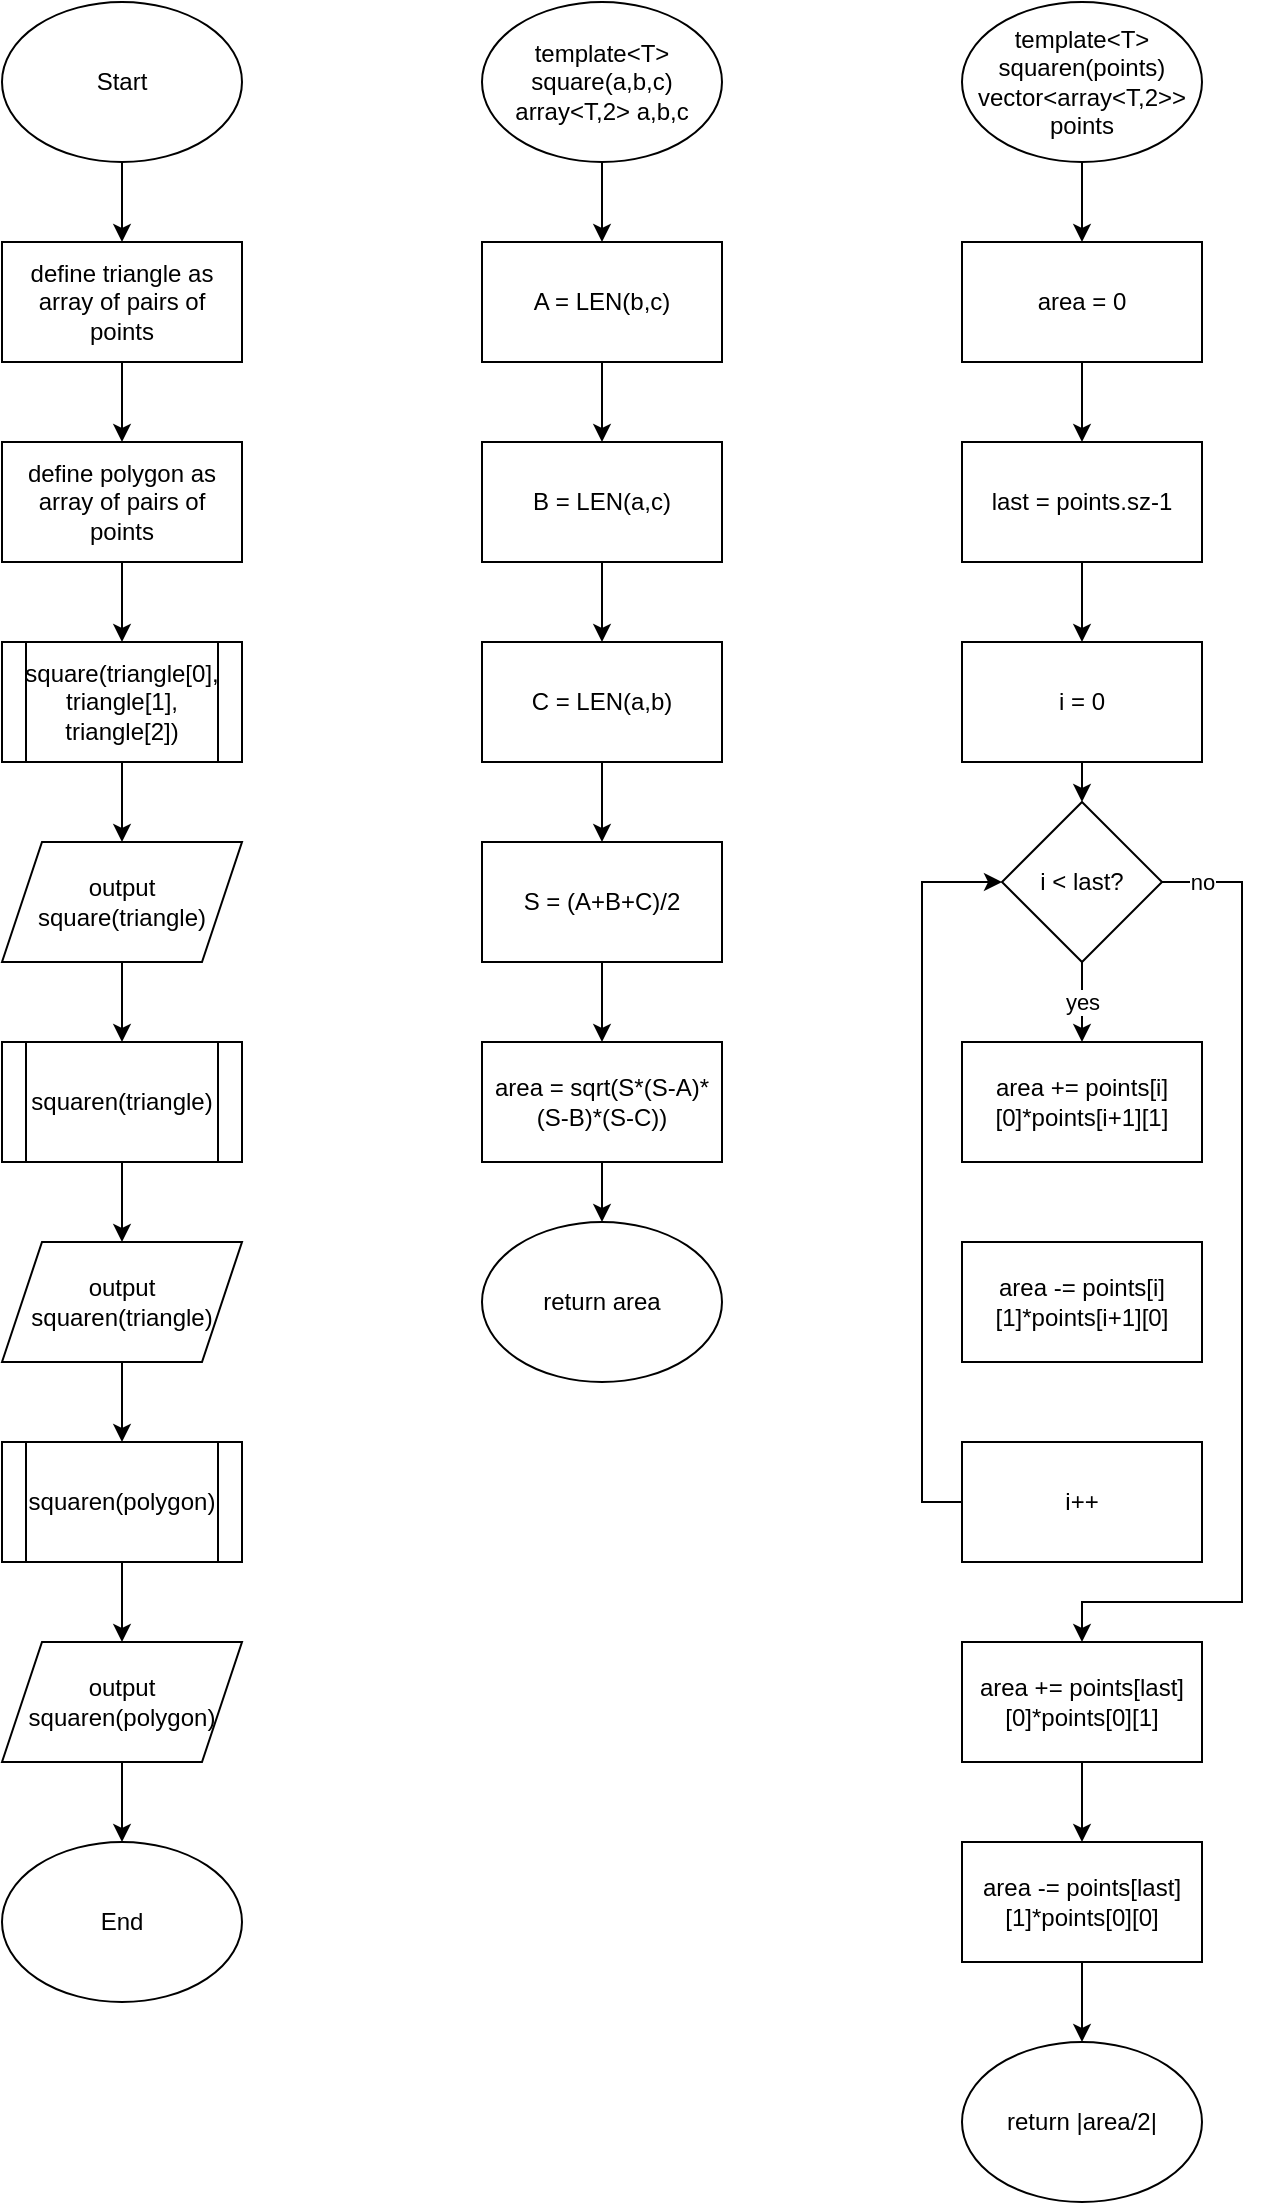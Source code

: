 <mxfile version="24.8.6">
  <diagram name="Page-1" id="joVgT1xqafqHVR1AgEgJ">
    <mxGraphModel dx="1434" dy="778" grid="1" gridSize="10" guides="1" tooltips="1" connect="1" arrows="1" fold="1" page="1" pageScale="1" pageWidth="2000" pageHeight="2000" math="0" shadow="0">
      <root>
        <mxCell id="0" />
        <mxCell id="1" parent="0" />
        <mxCell id="vu1Uphu3eMfgY4qjYL7m-6" style="edgeStyle=orthogonalEdgeStyle;rounded=0;orthogonalLoop=1;jettySize=auto;html=1;exitX=0.5;exitY=1;exitDx=0;exitDy=0;entryX=0.5;entryY=0;entryDx=0;entryDy=0;" edge="1" parent="1" source="vu1Uphu3eMfgY4qjYL7m-1" target="vu1Uphu3eMfgY4qjYL7m-5">
          <mxGeometry relative="1" as="geometry" />
        </mxCell>
        <mxCell id="vu1Uphu3eMfgY4qjYL7m-1" value="&lt;div&gt;Start&lt;/div&gt;" style="ellipse;whiteSpace=wrap;html=1;" vertex="1" parent="1">
          <mxGeometry width="120" height="80" as="geometry" />
        </mxCell>
        <mxCell id="vu1Uphu3eMfgY4qjYL7m-9" style="edgeStyle=orthogonalEdgeStyle;rounded=0;orthogonalLoop=1;jettySize=auto;html=1;exitX=0.5;exitY=1;exitDx=0;exitDy=0;entryX=0.5;entryY=0;entryDx=0;entryDy=0;" edge="1" parent="1" source="vu1Uphu3eMfgY4qjYL7m-3" target="vu1Uphu3eMfgY4qjYL7m-8">
          <mxGeometry relative="1" as="geometry" />
        </mxCell>
        <mxCell id="vu1Uphu3eMfgY4qjYL7m-3" value="define polygon as array of pairs of points" style="rounded=0;whiteSpace=wrap;html=1;" vertex="1" parent="1">
          <mxGeometry y="220" width="120" height="60" as="geometry" />
        </mxCell>
        <mxCell id="vu1Uphu3eMfgY4qjYL7m-7" style="edgeStyle=orthogonalEdgeStyle;rounded=0;orthogonalLoop=1;jettySize=auto;html=1;exitX=0.5;exitY=1;exitDx=0;exitDy=0;entryX=0.5;entryY=0;entryDx=0;entryDy=0;" edge="1" parent="1" source="vu1Uphu3eMfgY4qjYL7m-5" target="vu1Uphu3eMfgY4qjYL7m-3">
          <mxGeometry relative="1" as="geometry" />
        </mxCell>
        <mxCell id="vu1Uphu3eMfgY4qjYL7m-5" value="define triangle as array of pairs of points" style="rounded=0;whiteSpace=wrap;html=1;" vertex="1" parent="1">
          <mxGeometry y="120" width="120" height="60" as="geometry" />
        </mxCell>
        <mxCell id="vu1Uphu3eMfgY4qjYL7m-11" style="edgeStyle=orthogonalEdgeStyle;rounded=0;orthogonalLoop=1;jettySize=auto;html=1;exitX=0.5;exitY=1;exitDx=0;exitDy=0;entryX=0.5;entryY=0;entryDx=0;entryDy=0;" edge="1" parent="1" source="vu1Uphu3eMfgY4qjYL7m-8" target="vu1Uphu3eMfgY4qjYL7m-10">
          <mxGeometry relative="1" as="geometry" />
        </mxCell>
        <mxCell id="vu1Uphu3eMfgY4qjYL7m-8" value="&lt;div&gt;square(triangle[0], triangle[1], triangle[2])&lt;/div&gt;" style="shape=process;whiteSpace=wrap;html=1;backgroundOutline=1;" vertex="1" parent="1">
          <mxGeometry y="320" width="120" height="60" as="geometry" />
        </mxCell>
        <mxCell id="vu1Uphu3eMfgY4qjYL7m-13" style="edgeStyle=orthogonalEdgeStyle;rounded=0;orthogonalLoop=1;jettySize=auto;html=1;exitX=0.5;exitY=1;exitDx=0;exitDy=0;entryX=0.5;entryY=0;entryDx=0;entryDy=0;" edge="1" parent="1" source="vu1Uphu3eMfgY4qjYL7m-10" target="vu1Uphu3eMfgY4qjYL7m-12">
          <mxGeometry relative="1" as="geometry" />
        </mxCell>
        <mxCell id="vu1Uphu3eMfgY4qjYL7m-10" value="output square(triangle)" style="shape=parallelogram;perimeter=parallelogramPerimeter;whiteSpace=wrap;html=1;fixedSize=1;" vertex="1" parent="1">
          <mxGeometry y="420" width="120" height="60" as="geometry" />
        </mxCell>
        <mxCell id="vu1Uphu3eMfgY4qjYL7m-15" style="edgeStyle=orthogonalEdgeStyle;rounded=0;orthogonalLoop=1;jettySize=auto;html=1;exitX=0.5;exitY=1;exitDx=0;exitDy=0;entryX=0.5;entryY=0;entryDx=0;entryDy=0;" edge="1" parent="1" source="vu1Uphu3eMfgY4qjYL7m-12" target="vu1Uphu3eMfgY4qjYL7m-14">
          <mxGeometry relative="1" as="geometry" />
        </mxCell>
        <mxCell id="vu1Uphu3eMfgY4qjYL7m-12" value="squaren(triangle)" style="shape=process;whiteSpace=wrap;html=1;backgroundOutline=1;" vertex="1" parent="1">
          <mxGeometry y="520" width="120" height="60" as="geometry" />
        </mxCell>
        <mxCell id="vu1Uphu3eMfgY4qjYL7m-17" style="edgeStyle=orthogonalEdgeStyle;rounded=0;orthogonalLoop=1;jettySize=auto;html=1;exitX=0.5;exitY=1;exitDx=0;exitDy=0;entryX=0.5;entryY=0;entryDx=0;entryDy=0;" edge="1" parent="1" source="vu1Uphu3eMfgY4qjYL7m-14" target="vu1Uphu3eMfgY4qjYL7m-16">
          <mxGeometry relative="1" as="geometry" />
        </mxCell>
        <mxCell id="vu1Uphu3eMfgY4qjYL7m-14" value="output squaren(triangle)" style="shape=parallelogram;perimeter=parallelogramPerimeter;whiteSpace=wrap;html=1;fixedSize=1;" vertex="1" parent="1">
          <mxGeometry y="620" width="120" height="60" as="geometry" />
        </mxCell>
        <mxCell id="vu1Uphu3eMfgY4qjYL7m-20" style="edgeStyle=orthogonalEdgeStyle;rounded=0;orthogonalLoop=1;jettySize=auto;html=1;exitX=0.5;exitY=1;exitDx=0;exitDy=0;entryX=0.5;entryY=0;entryDx=0;entryDy=0;" edge="1" parent="1" source="vu1Uphu3eMfgY4qjYL7m-16" target="vu1Uphu3eMfgY4qjYL7m-18">
          <mxGeometry relative="1" as="geometry" />
        </mxCell>
        <mxCell id="vu1Uphu3eMfgY4qjYL7m-16" value="squaren(polygon)" style="shape=process;whiteSpace=wrap;html=1;backgroundOutline=1;" vertex="1" parent="1">
          <mxGeometry y="720" width="120" height="60" as="geometry" />
        </mxCell>
        <mxCell id="vu1Uphu3eMfgY4qjYL7m-21" style="edgeStyle=orthogonalEdgeStyle;rounded=0;orthogonalLoop=1;jettySize=auto;html=1;exitX=0.5;exitY=1;exitDx=0;exitDy=0;entryX=0.5;entryY=0;entryDx=0;entryDy=0;" edge="1" parent="1" source="vu1Uphu3eMfgY4qjYL7m-18" target="vu1Uphu3eMfgY4qjYL7m-19">
          <mxGeometry relative="1" as="geometry" />
        </mxCell>
        <mxCell id="vu1Uphu3eMfgY4qjYL7m-18" value="output squaren(polygon)" style="shape=parallelogram;perimeter=parallelogramPerimeter;whiteSpace=wrap;html=1;fixedSize=1;" vertex="1" parent="1">
          <mxGeometry y="820" width="120" height="60" as="geometry" />
        </mxCell>
        <mxCell id="vu1Uphu3eMfgY4qjYL7m-19" value="End" style="ellipse;whiteSpace=wrap;html=1;" vertex="1" parent="1">
          <mxGeometry y="920" width="120" height="80" as="geometry" />
        </mxCell>
        <mxCell id="vu1Uphu3eMfgY4qjYL7m-29" style="edgeStyle=orthogonalEdgeStyle;rounded=0;orthogonalLoop=1;jettySize=auto;html=1;exitX=0.5;exitY=1;exitDx=0;exitDy=0;entryX=0.5;entryY=0;entryDx=0;entryDy=0;" edge="1" parent="1" source="vu1Uphu3eMfgY4qjYL7m-22" target="vu1Uphu3eMfgY4qjYL7m-23">
          <mxGeometry relative="1" as="geometry" />
        </mxCell>
        <mxCell id="vu1Uphu3eMfgY4qjYL7m-22" value="&lt;div&gt;template&amp;lt;T&amp;gt;&lt;br&gt;&lt;/div&gt;&lt;div&gt;square(a,b,c)&lt;/div&gt;&lt;div&gt;array&amp;lt;T,2&amp;gt; a,b,c&lt;br&gt;&lt;/div&gt;" style="ellipse;whiteSpace=wrap;html=1;" vertex="1" parent="1">
          <mxGeometry x="240" width="120" height="80" as="geometry" />
        </mxCell>
        <mxCell id="vu1Uphu3eMfgY4qjYL7m-30" style="edgeStyle=orthogonalEdgeStyle;rounded=0;orthogonalLoop=1;jettySize=auto;html=1;exitX=0.5;exitY=1;exitDx=0;exitDy=0;entryX=0.5;entryY=0;entryDx=0;entryDy=0;" edge="1" parent="1" source="vu1Uphu3eMfgY4qjYL7m-23" target="vu1Uphu3eMfgY4qjYL7m-24">
          <mxGeometry relative="1" as="geometry" />
        </mxCell>
        <mxCell id="vu1Uphu3eMfgY4qjYL7m-23" value="A = LEN(b,c)" style="rounded=0;whiteSpace=wrap;html=1;" vertex="1" parent="1">
          <mxGeometry x="240" y="120" width="120" height="60" as="geometry" />
        </mxCell>
        <mxCell id="vu1Uphu3eMfgY4qjYL7m-31" style="edgeStyle=orthogonalEdgeStyle;rounded=0;orthogonalLoop=1;jettySize=auto;html=1;exitX=0.5;exitY=1;exitDx=0;exitDy=0;entryX=0.5;entryY=0;entryDx=0;entryDy=0;" edge="1" parent="1" source="vu1Uphu3eMfgY4qjYL7m-24" target="vu1Uphu3eMfgY4qjYL7m-25">
          <mxGeometry relative="1" as="geometry" />
        </mxCell>
        <mxCell id="vu1Uphu3eMfgY4qjYL7m-24" value="B = LEN(a,c)" style="rounded=0;whiteSpace=wrap;html=1;" vertex="1" parent="1">
          <mxGeometry x="240" y="220" width="120" height="60" as="geometry" />
        </mxCell>
        <mxCell id="vu1Uphu3eMfgY4qjYL7m-32" style="edgeStyle=orthogonalEdgeStyle;rounded=0;orthogonalLoop=1;jettySize=auto;html=1;exitX=0.5;exitY=1;exitDx=0;exitDy=0;entryX=0.5;entryY=0;entryDx=0;entryDy=0;" edge="1" parent="1" source="vu1Uphu3eMfgY4qjYL7m-25" target="vu1Uphu3eMfgY4qjYL7m-26">
          <mxGeometry relative="1" as="geometry" />
        </mxCell>
        <mxCell id="vu1Uphu3eMfgY4qjYL7m-25" value="C = LEN(a,b)" style="rounded=0;whiteSpace=wrap;html=1;" vertex="1" parent="1">
          <mxGeometry x="240" y="320" width="120" height="60" as="geometry" />
        </mxCell>
        <mxCell id="vu1Uphu3eMfgY4qjYL7m-33" style="edgeStyle=orthogonalEdgeStyle;rounded=0;orthogonalLoop=1;jettySize=auto;html=1;exitX=0.5;exitY=1;exitDx=0;exitDy=0;entryX=0.5;entryY=0;entryDx=0;entryDy=0;" edge="1" parent="1" source="vu1Uphu3eMfgY4qjYL7m-26" target="vu1Uphu3eMfgY4qjYL7m-27">
          <mxGeometry relative="1" as="geometry" />
        </mxCell>
        <mxCell id="vu1Uphu3eMfgY4qjYL7m-26" value="S = (A+B+C)/2" style="rounded=0;whiteSpace=wrap;html=1;" vertex="1" parent="1">
          <mxGeometry x="240" y="420" width="120" height="60" as="geometry" />
        </mxCell>
        <mxCell id="vu1Uphu3eMfgY4qjYL7m-34" style="edgeStyle=orthogonalEdgeStyle;rounded=0;orthogonalLoop=1;jettySize=auto;html=1;exitX=0.5;exitY=1;exitDx=0;exitDy=0;entryX=0.5;entryY=0;entryDx=0;entryDy=0;" edge="1" parent="1" source="vu1Uphu3eMfgY4qjYL7m-27" target="vu1Uphu3eMfgY4qjYL7m-28">
          <mxGeometry relative="1" as="geometry" />
        </mxCell>
        <mxCell id="vu1Uphu3eMfgY4qjYL7m-27" value="area = sqrt(S*(S-A)*(S-B)*(S-C))" style="rounded=0;whiteSpace=wrap;html=1;" vertex="1" parent="1">
          <mxGeometry x="240" y="520" width="120" height="60" as="geometry" />
        </mxCell>
        <mxCell id="vu1Uphu3eMfgY4qjYL7m-28" value="return area" style="ellipse;whiteSpace=wrap;html=1;" vertex="1" parent="1">
          <mxGeometry x="240" y="610" width="120" height="80" as="geometry" />
        </mxCell>
        <mxCell id="vu1Uphu3eMfgY4qjYL7m-47" style="edgeStyle=orthogonalEdgeStyle;rounded=0;orthogonalLoop=1;jettySize=auto;html=1;exitX=0.5;exitY=1;exitDx=0;exitDy=0;entryX=0.5;entryY=0;entryDx=0;entryDy=0;" edge="1" parent="1" source="vu1Uphu3eMfgY4qjYL7m-35" target="vu1Uphu3eMfgY4qjYL7m-36">
          <mxGeometry relative="1" as="geometry" />
        </mxCell>
        <mxCell id="vu1Uphu3eMfgY4qjYL7m-35" value="&lt;div&gt;template&amp;lt;T&amp;gt;&lt;/div&gt;&lt;div&gt;squaren(points)&lt;/div&gt;&lt;div&gt;vector&amp;lt;array&amp;lt;T,2&amp;gt;&amp;gt; points&lt;br&gt;&lt;/div&gt;" style="ellipse;whiteSpace=wrap;html=1;" vertex="1" parent="1">
          <mxGeometry x="480" width="120" height="80" as="geometry" />
        </mxCell>
        <mxCell id="vu1Uphu3eMfgY4qjYL7m-48" style="edgeStyle=orthogonalEdgeStyle;rounded=0;orthogonalLoop=1;jettySize=auto;html=1;exitX=0.5;exitY=1;exitDx=0;exitDy=0;entryX=0.5;entryY=0;entryDx=0;entryDy=0;" edge="1" parent="1" source="vu1Uphu3eMfgY4qjYL7m-36" target="vu1Uphu3eMfgY4qjYL7m-37">
          <mxGeometry relative="1" as="geometry" />
        </mxCell>
        <mxCell id="vu1Uphu3eMfgY4qjYL7m-36" value="area = 0" style="rounded=0;whiteSpace=wrap;html=1;" vertex="1" parent="1">
          <mxGeometry x="480" y="120" width="120" height="60" as="geometry" />
        </mxCell>
        <mxCell id="vu1Uphu3eMfgY4qjYL7m-49" style="edgeStyle=orthogonalEdgeStyle;rounded=0;orthogonalLoop=1;jettySize=auto;html=1;exitX=0.5;exitY=1;exitDx=0;exitDy=0;entryX=0.5;entryY=0;entryDx=0;entryDy=0;" edge="1" parent="1" source="vu1Uphu3eMfgY4qjYL7m-37" target="vu1Uphu3eMfgY4qjYL7m-38">
          <mxGeometry relative="1" as="geometry" />
        </mxCell>
        <mxCell id="vu1Uphu3eMfgY4qjYL7m-37" value="last = points.sz-1" style="rounded=0;whiteSpace=wrap;html=1;" vertex="1" parent="1">
          <mxGeometry x="480" y="220" width="120" height="60" as="geometry" />
        </mxCell>
        <mxCell id="vu1Uphu3eMfgY4qjYL7m-50" style="edgeStyle=orthogonalEdgeStyle;rounded=0;orthogonalLoop=1;jettySize=auto;html=1;exitX=0.5;exitY=1;exitDx=0;exitDy=0;entryX=0.5;entryY=0;entryDx=0;entryDy=0;" edge="1" parent="1" source="vu1Uphu3eMfgY4qjYL7m-38" target="vu1Uphu3eMfgY4qjYL7m-39">
          <mxGeometry relative="1" as="geometry" />
        </mxCell>
        <mxCell id="vu1Uphu3eMfgY4qjYL7m-38" value="i = 0" style="rounded=0;whiteSpace=wrap;html=1;" vertex="1" parent="1">
          <mxGeometry x="480" y="320" width="120" height="60" as="geometry" />
        </mxCell>
        <mxCell id="vu1Uphu3eMfgY4qjYL7m-51" value="yes" style="edgeStyle=orthogonalEdgeStyle;rounded=0;orthogonalLoop=1;jettySize=auto;html=1;exitX=0.5;exitY=1;exitDx=0;exitDy=0;entryX=0.5;entryY=0;entryDx=0;entryDy=0;" edge="1" parent="1" source="vu1Uphu3eMfgY4qjYL7m-39" target="vu1Uphu3eMfgY4qjYL7m-40">
          <mxGeometry relative="1" as="geometry" />
        </mxCell>
        <mxCell id="vu1Uphu3eMfgY4qjYL7m-52" value="no" style="edgeStyle=orthogonalEdgeStyle;rounded=0;orthogonalLoop=1;jettySize=auto;html=1;exitX=1;exitY=0.5;exitDx=0;exitDy=0;entryX=0.5;entryY=0;entryDx=0;entryDy=0;" edge="1" parent="1" source="vu1Uphu3eMfgY4qjYL7m-39" target="vu1Uphu3eMfgY4qjYL7m-44">
          <mxGeometry x="-0.92" relative="1" as="geometry">
            <Array as="points">
              <mxPoint x="620" y="440" />
              <mxPoint x="620" y="800" />
              <mxPoint x="540" y="800" />
            </Array>
            <mxPoint as="offset" />
          </mxGeometry>
        </mxCell>
        <mxCell id="vu1Uphu3eMfgY4qjYL7m-39" value="i &amp;lt; last?" style="rhombus;whiteSpace=wrap;html=1;" vertex="1" parent="1">
          <mxGeometry x="500" y="400" width="80" height="80" as="geometry" />
        </mxCell>
        <mxCell id="vu1Uphu3eMfgY4qjYL7m-40" value="area += points[i][0]*points[i+1][1]" style="rounded=0;whiteSpace=wrap;html=1;" vertex="1" parent="1">
          <mxGeometry x="480" y="520" width="120" height="60" as="geometry" />
        </mxCell>
        <mxCell id="vu1Uphu3eMfgY4qjYL7m-41" value="area -= points[i][1]*points[i+1][0]" style="rounded=0;whiteSpace=wrap;html=1;" vertex="1" parent="1">
          <mxGeometry x="480" y="620" width="120" height="60" as="geometry" />
        </mxCell>
        <mxCell id="vu1Uphu3eMfgY4qjYL7m-43" style="edgeStyle=orthogonalEdgeStyle;rounded=0;orthogonalLoop=1;jettySize=auto;html=1;exitX=0;exitY=0.5;exitDx=0;exitDy=0;entryX=0;entryY=0.5;entryDx=0;entryDy=0;" edge="1" parent="1" source="vu1Uphu3eMfgY4qjYL7m-42" target="vu1Uphu3eMfgY4qjYL7m-39">
          <mxGeometry relative="1" as="geometry" />
        </mxCell>
        <mxCell id="vu1Uphu3eMfgY4qjYL7m-42" value="i++" style="rounded=0;whiteSpace=wrap;html=1;" vertex="1" parent="1">
          <mxGeometry x="480" y="720" width="120" height="60" as="geometry" />
        </mxCell>
        <mxCell id="vu1Uphu3eMfgY4qjYL7m-53" style="edgeStyle=orthogonalEdgeStyle;rounded=0;orthogonalLoop=1;jettySize=auto;html=1;exitX=0.5;exitY=1;exitDx=0;exitDy=0;entryX=0.5;entryY=0;entryDx=0;entryDy=0;" edge="1" parent="1" source="vu1Uphu3eMfgY4qjYL7m-44" target="vu1Uphu3eMfgY4qjYL7m-45">
          <mxGeometry relative="1" as="geometry" />
        </mxCell>
        <mxCell id="vu1Uphu3eMfgY4qjYL7m-44" value="area += points[last][0]*points[0][1]" style="rounded=0;whiteSpace=wrap;html=1;" vertex="1" parent="1">
          <mxGeometry x="480" y="820" width="120" height="60" as="geometry" />
        </mxCell>
        <mxCell id="vu1Uphu3eMfgY4qjYL7m-54" style="edgeStyle=orthogonalEdgeStyle;rounded=0;orthogonalLoop=1;jettySize=auto;html=1;exitX=0.5;exitY=1;exitDx=0;exitDy=0;entryX=0.5;entryY=0;entryDx=0;entryDy=0;" edge="1" parent="1" source="vu1Uphu3eMfgY4qjYL7m-45" target="vu1Uphu3eMfgY4qjYL7m-46">
          <mxGeometry relative="1" as="geometry" />
        </mxCell>
        <mxCell id="vu1Uphu3eMfgY4qjYL7m-45" value="area -= points[last][1]*points[0][0]" style="rounded=0;whiteSpace=wrap;html=1;" vertex="1" parent="1">
          <mxGeometry x="480" y="920" width="120" height="60" as="geometry" />
        </mxCell>
        <mxCell id="vu1Uphu3eMfgY4qjYL7m-46" value="return |area/2|" style="ellipse;whiteSpace=wrap;html=1;" vertex="1" parent="1">
          <mxGeometry x="480" y="1020" width="120" height="80" as="geometry" />
        </mxCell>
      </root>
    </mxGraphModel>
  </diagram>
</mxfile>
